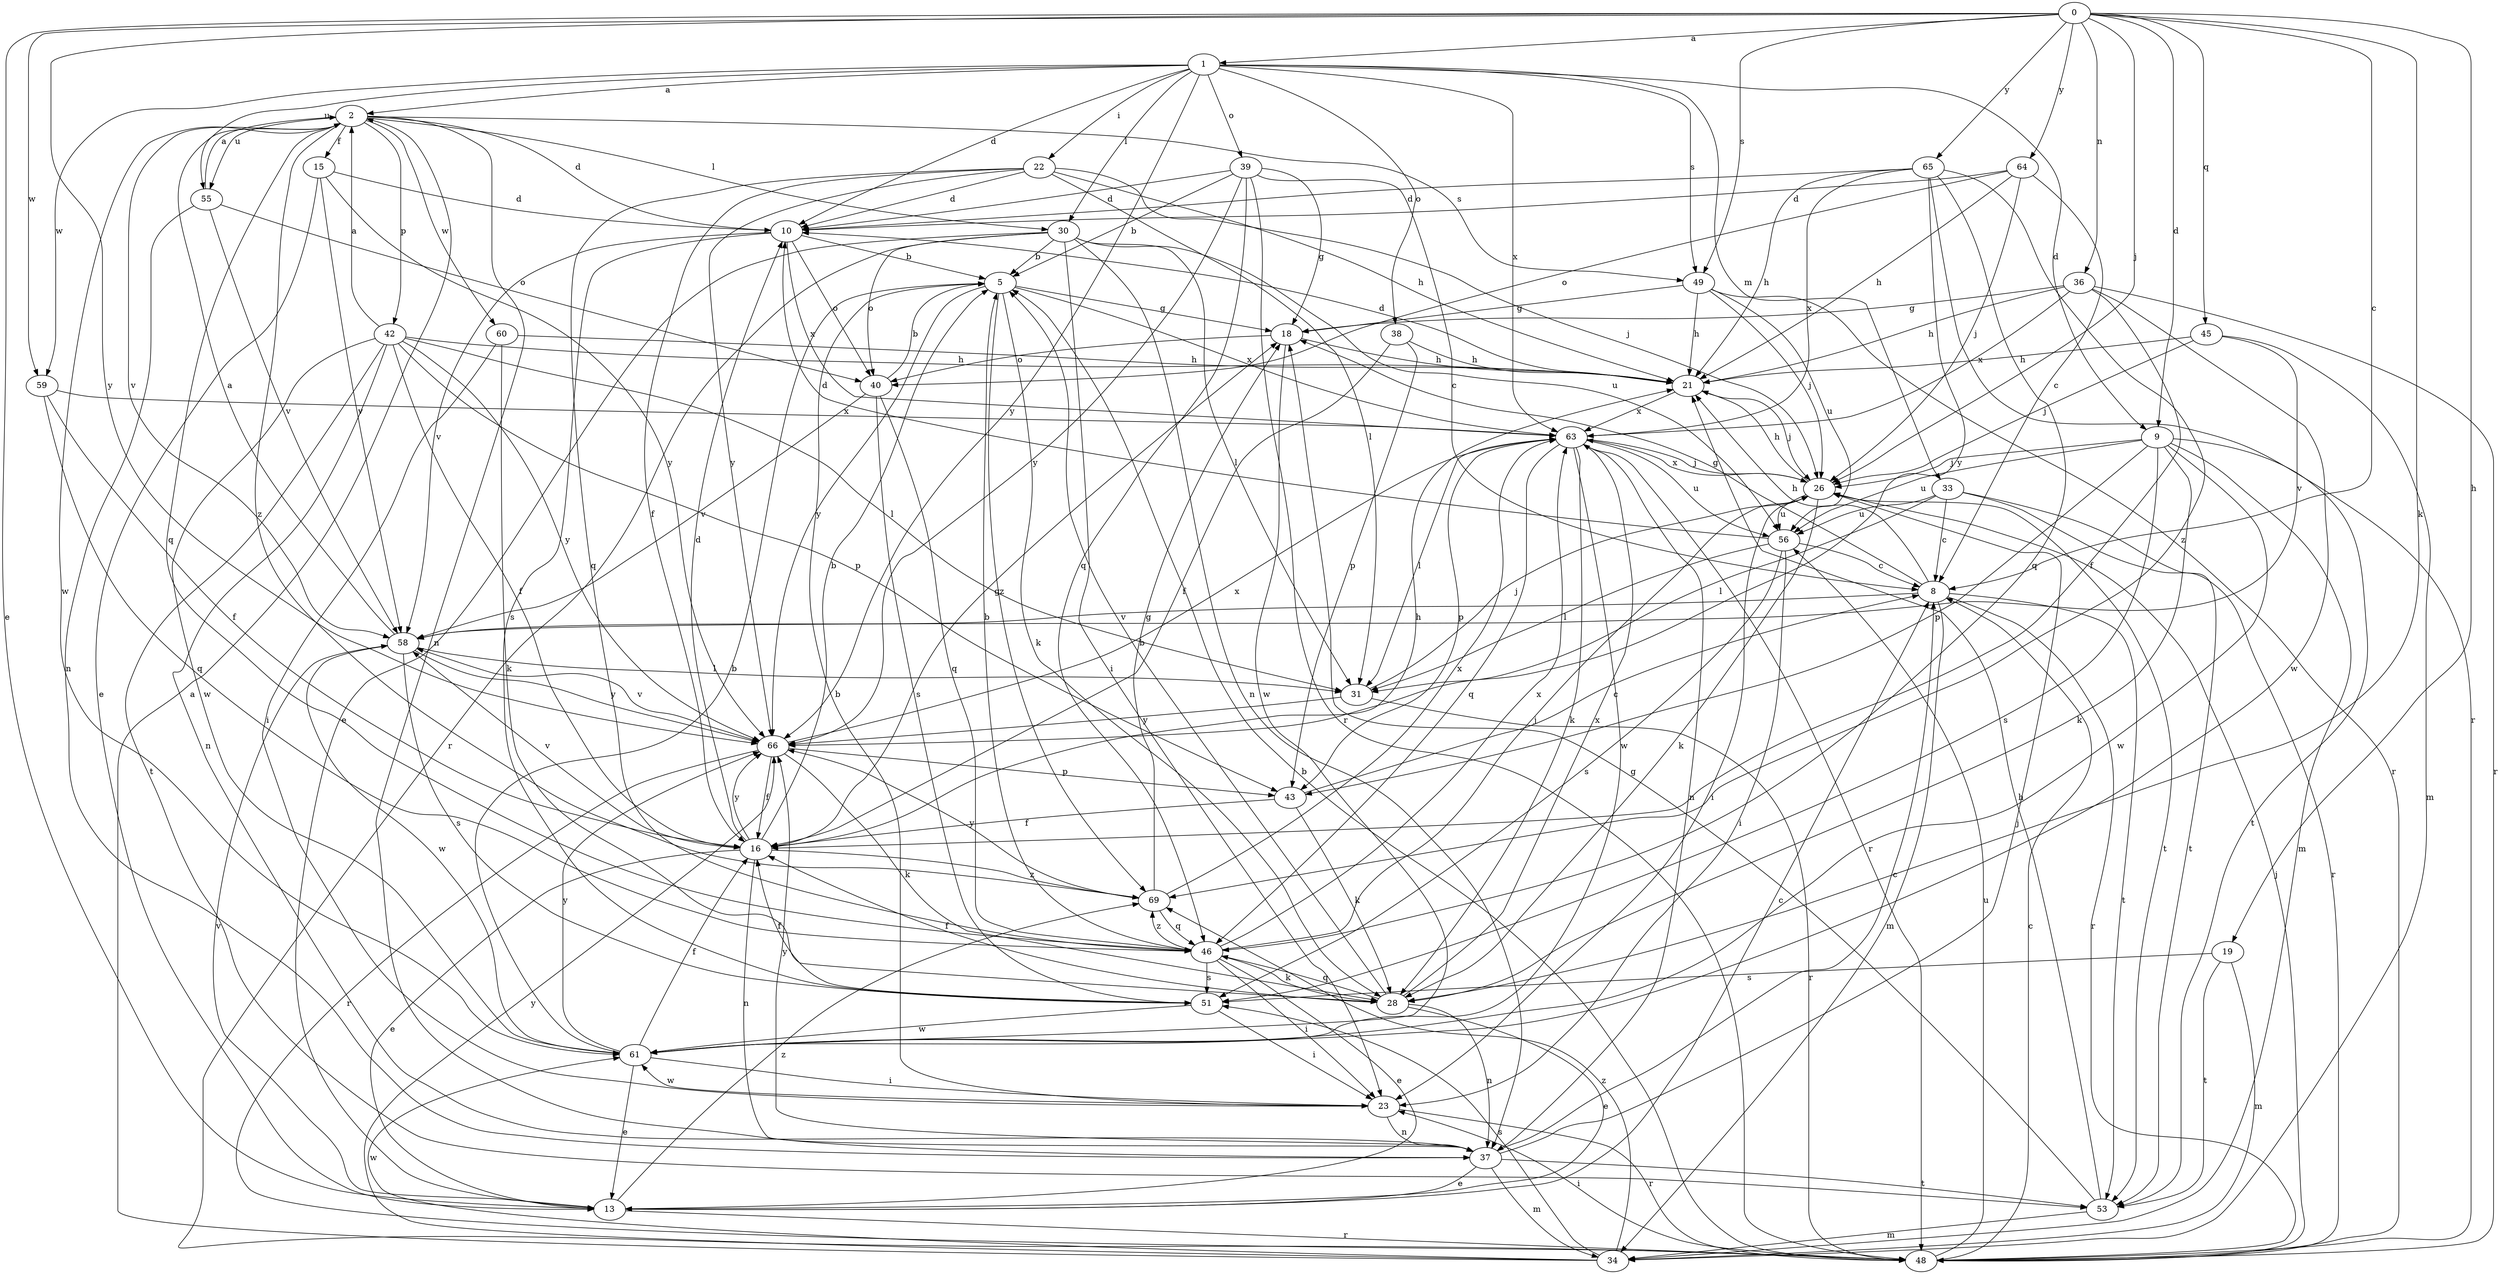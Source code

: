 strict digraph  {
0;
1;
2;
5;
8;
9;
10;
13;
15;
16;
18;
19;
21;
22;
23;
26;
28;
30;
31;
33;
34;
36;
37;
38;
39;
40;
42;
43;
45;
46;
48;
49;
51;
53;
55;
56;
58;
59;
60;
61;
63;
64;
65;
66;
69;
0 -> 1  [label=a];
0 -> 8  [label=c];
0 -> 9  [label=d];
0 -> 13  [label=e];
0 -> 19  [label=h];
0 -> 26  [label=j];
0 -> 28  [label=k];
0 -> 36  [label=n];
0 -> 45  [label=q];
0 -> 49  [label=s];
0 -> 59  [label=w];
0 -> 64  [label=y];
0 -> 65  [label=y];
0 -> 66  [label=y];
1 -> 2  [label=a];
1 -> 9  [label=d];
1 -> 10  [label=d];
1 -> 22  [label=i];
1 -> 30  [label=l];
1 -> 33  [label=m];
1 -> 38  [label=o];
1 -> 39  [label=o];
1 -> 49  [label=s];
1 -> 55  [label=u];
1 -> 59  [label=w];
1 -> 63  [label=x];
1 -> 66  [label=y];
2 -> 10  [label=d];
2 -> 15  [label=f];
2 -> 30  [label=l];
2 -> 37  [label=n];
2 -> 42  [label=p];
2 -> 46  [label=q];
2 -> 49  [label=s];
2 -> 55  [label=u];
2 -> 58  [label=v];
2 -> 60  [label=w];
2 -> 61  [label=w];
2 -> 69  [label=z];
5 -> 18  [label=g];
5 -> 28  [label=k];
5 -> 63  [label=x];
5 -> 66  [label=y];
5 -> 69  [label=z];
8 -> 18  [label=g];
8 -> 21  [label=h];
8 -> 34  [label=m];
8 -> 48  [label=r];
8 -> 53  [label=t];
8 -> 58  [label=v];
9 -> 26  [label=j];
9 -> 28  [label=k];
9 -> 34  [label=m];
9 -> 43  [label=p];
9 -> 51  [label=s];
9 -> 53  [label=t];
9 -> 56  [label=u];
9 -> 61  [label=w];
10 -> 5  [label=b];
10 -> 40  [label=o];
10 -> 51  [label=s];
10 -> 58  [label=v];
10 -> 63  [label=x];
13 -> 8  [label=c];
13 -> 48  [label=r];
13 -> 58  [label=v];
13 -> 69  [label=z];
15 -> 10  [label=d];
15 -> 13  [label=e];
15 -> 58  [label=v];
15 -> 66  [label=y];
16 -> 5  [label=b];
16 -> 10  [label=d];
16 -> 13  [label=e];
16 -> 18  [label=g];
16 -> 21  [label=h];
16 -> 37  [label=n];
16 -> 58  [label=v];
16 -> 66  [label=y];
16 -> 69  [label=z];
18 -> 21  [label=h];
18 -> 40  [label=o];
18 -> 61  [label=w];
19 -> 34  [label=m];
19 -> 51  [label=s];
19 -> 53  [label=t];
21 -> 10  [label=d];
21 -> 26  [label=j];
21 -> 63  [label=x];
22 -> 10  [label=d];
22 -> 16  [label=f];
22 -> 21  [label=h];
22 -> 26  [label=j];
22 -> 31  [label=l];
22 -> 46  [label=q];
22 -> 66  [label=y];
23 -> 5  [label=b];
23 -> 37  [label=n];
23 -> 48  [label=r];
23 -> 61  [label=w];
26 -> 21  [label=h];
26 -> 23  [label=i];
26 -> 28  [label=k];
26 -> 53  [label=t];
26 -> 56  [label=u];
26 -> 63  [label=x];
28 -> 5  [label=b];
28 -> 13  [label=e];
28 -> 16  [label=f];
28 -> 37  [label=n];
28 -> 46  [label=q];
28 -> 63  [label=x];
30 -> 5  [label=b];
30 -> 13  [label=e];
30 -> 23  [label=i];
30 -> 31  [label=l];
30 -> 37  [label=n];
30 -> 40  [label=o];
30 -> 48  [label=r];
30 -> 56  [label=u];
31 -> 26  [label=j];
31 -> 48  [label=r];
31 -> 66  [label=y];
33 -> 8  [label=c];
33 -> 31  [label=l];
33 -> 48  [label=r];
33 -> 53  [label=t];
33 -> 56  [label=u];
34 -> 2  [label=a];
34 -> 51  [label=s];
34 -> 61  [label=w];
34 -> 66  [label=y];
34 -> 69  [label=z];
36 -> 16  [label=f];
36 -> 18  [label=g];
36 -> 21  [label=h];
36 -> 48  [label=r];
36 -> 61  [label=w];
36 -> 63  [label=x];
37 -> 8  [label=c];
37 -> 13  [label=e];
37 -> 26  [label=j];
37 -> 34  [label=m];
37 -> 53  [label=t];
37 -> 66  [label=y];
38 -> 16  [label=f];
38 -> 21  [label=h];
38 -> 43  [label=p];
39 -> 5  [label=b];
39 -> 8  [label=c];
39 -> 10  [label=d];
39 -> 18  [label=g];
39 -> 46  [label=q];
39 -> 48  [label=r];
39 -> 66  [label=y];
40 -> 5  [label=b];
40 -> 46  [label=q];
40 -> 51  [label=s];
40 -> 58  [label=v];
42 -> 2  [label=a];
42 -> 16  [label=f];
42 -> 21  [label=h];
42 -> 31  [label=l];
42 -> 37  [label=n];
42 -> 43  [label=p];
42 -> 53  [label=t];
42 -> 61  [label=w];
42 -> 66  [label=y];
43 -> 8  [label=c];
43 -> 16  [label=f];
43 -> 28  [label=k];
45 -> 21  [label=h];
45 -> 26  [label=j];
45 -> 34  [label=m];
45 -> 58  [label=v];
46 -> 5  [label=b];
46 -> 13  [label=e];
46 -> 23  [label=i];
46 -> 26  [label=j];
46 -> 28  [label=k];
46 -> 51  [label=s];
46 -> 63  [label=x];
46 -> 69  [label=z];
48 -> 5  [label=b];
48 -> 8  [label=c];
48 -> 23  [label=i];
48 -> 26  [label=j];
48 -> 56  [label=u];
49 -> 18  [label=g];
49 -> 21  [label=h];
49 -> 26  [label=j];
49 -> 48  [label=r];
49 -> 56  [label=u];
51 -> 16  [label=f];
51 -> 23  [label=i];
51 -> 61  [label=w];
53 -> 18  [label=g];
53 -> 21  [label=h];
53 -> 34  [label=m];
55 -> 2  [label=a];
55 -> 37  [label=n];
55 -> 40  [label=o];
55 -> 58  [label=v];
56 -> 8  [label=c];
56 -> 10  [label=d];
56 -> 23  [label=i];
56 -> 31  [label=l];
56 -> 51  [label=s];
58 -> 2  [label=a];
58 -> 31  [label=l];
58 -> 51  [label=s];
58 -> 61  [label=w];
58 -> 66  [label=y];
59 -> 16  [label=f];
59 -> 46  [label=q];
59 -> 63  [label=x];
60 -> 21  [label=h];
60 -> 23  [label=i];
60 -> 28  [label=k];
61 -> 5  [label=b];
61 -> 13  [label=e];
61 -> 16  [label=f];
61 -> 23  [label=i];
61 -> 66  [label=y];
63 -> 26  [label=j];
63 -> 28  [label=k];
63 -> 31  [label=l];
63 -> 37  [label=n];
63 -> 43  [label=p];
63 -> 46  [label=q];
63 -> 48  [label=r];
63 -> 56  [label=u];
63 -> 61  [label=w];
64 -> 8  [label=c];
64 -> 10  [label=d];
64 -> 21  [label=h];
64 -> 26  [label=j];
64 -> 40  [label=o];
65 -> 10  [label=d];
65 -> 21  [label=h];
65 -> 46  [label=q];
65 -> 48  [label=r];
65 -> 63  [label=x];
65 -> 66  [label=y];
65 -> 69  [label=z];
66 -> 16  [label=f];
66 -> 28  [label=k];
66 -> 43  [label=p];
66 -> 48  [label=r];
66 -> 58  [label=v];
66 -> 63  [label=x];
69 -> 18  [label=g];
69 -> 46  [label=q];
69 -> 63  [label=x];
69 -> 66  [label=y];
}
